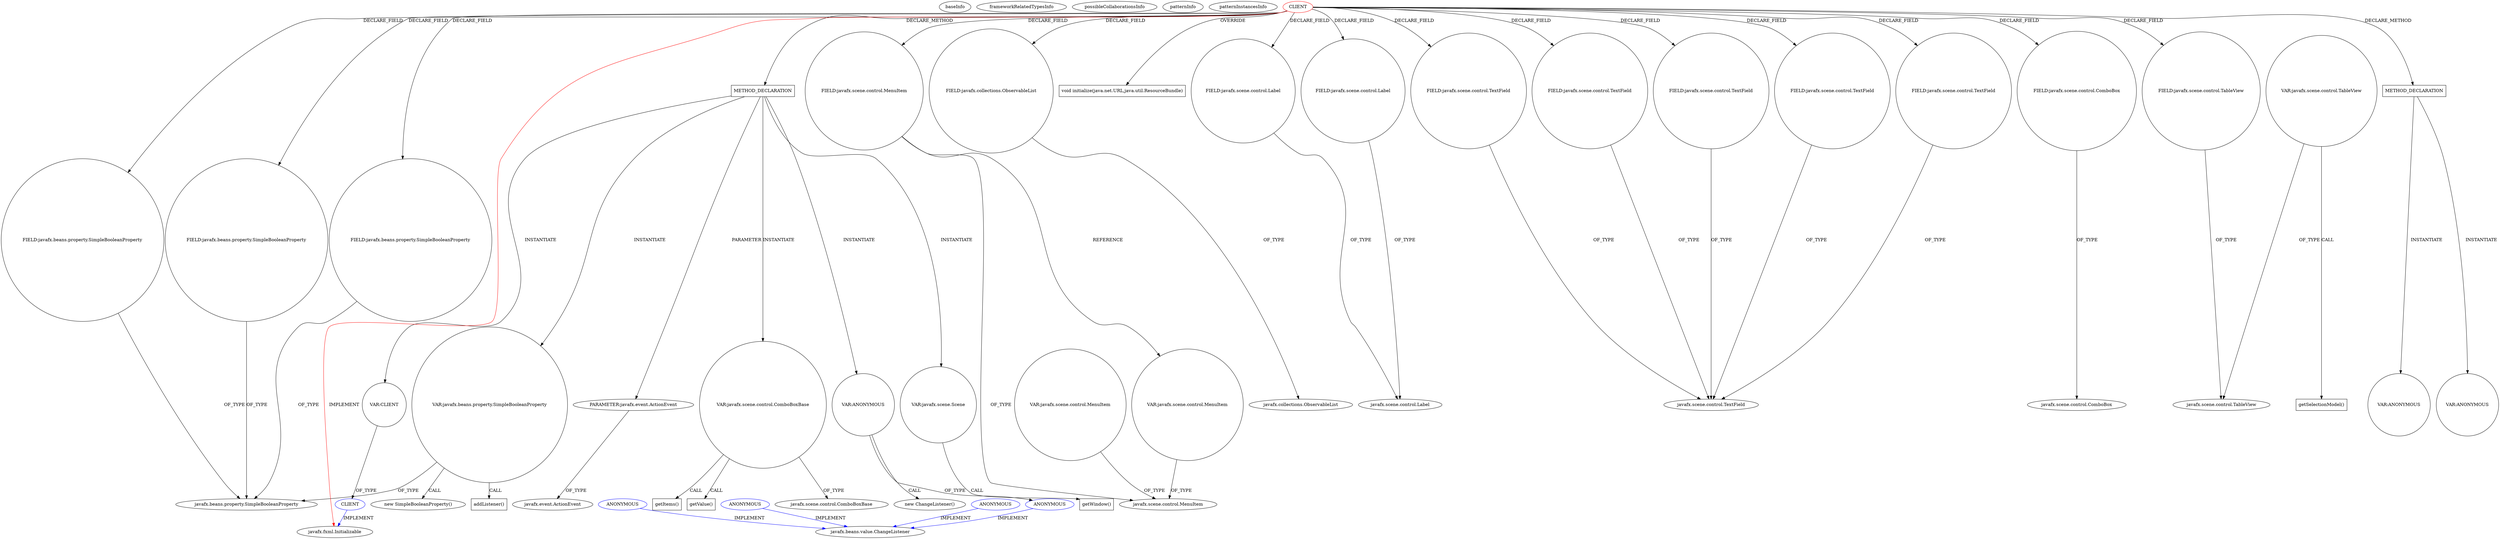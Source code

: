 digraph {
baseInfo[graphId=2863,category="pattern",isAnonymous=false,possibleRelation=true]
frameworkRelatedTypesInfo[0="javafx.fxml.Initializable"]
possibleCollaborationsInfo[0="2863~INSTANTIATION-CLIENT_METHOD_DECLARATION-~javafx.fxml.Initializable ~javafx.beans.value.ChangeListener ~false~true",1="2863~INSTANTIATION-CLIENT_METHOD_DECLARATION-~javafx.fxml.Initializable ~javafx.fxml.Initializable ~false~false"]
patternInfo[frequency=2.0,patternRootClient=0]
patternInstancesInfo[0="hock323-eventManager~/hock323-eventManager/EventManager-master/src/eventManager/controller/pokerTournament/BlindsController.java~BlindsController~2976",1="hock323-eventManager~/hock323-eventManager/EventManager-master/src/eventManager/controller/pokerTournament/TournamentController.java~TournamentController~3009"]
873[label="new SimpleBooleanProperty()",vertexType="CONSTRUCTOR_CALL",isFrameworkType=false]
874[label="VAR:javafx.beans.property.SimpleBooleanProperty",vertexType="VARIABLE_EXPRESION",isFrameworkType=false,shape=circle]
31[label="javafx.beans.property.SimpleBooleanProperty",vertexType="FRAMEWORK_CLASS_TYPE",isFrameworkType=false]
865[label="METHOD_DECLARATION",vertexType="CLIENT_METHOD_DECLARATION",isFrameworkType=false,shape=box]
0[label="CLIENT",vertexType="ROOT_CLIENT_CLASS_DECLARATION",isFrameworkType=false,color=red]
102[label="FIELD:javafx.scene.control.MenuItem",vertexType="FIELD_DECLARATION",isFrameworkType=false,shape=circle]
877[label="VAR:CLIENT",vertexType="VARIABLE_EXPRESION",isFrameworkType=false,shape=circle]
146[label="FIELD:javafx.collections.ObservableList",vertexType="FIELD_DECLARATION",isFrameworkType=false,shape=circle]
147[label="javafx.collections.ObservableList",vertexType="FRAMEWORK_INTERFACE_TYPE",isFrameworkType=false]
866[label="PARAMETER:javafx.event.ActionEvent",vertexType="PARAMETER_DECLARATION",isFrameworkType=false]
596[label="javafx.event.ActionEvent",vertexType="FRAMEWORK_CLASS_TYPE",isFrameworkType=false]
152[label="void initialize(java.net.URL,java.util.ResourceBundle)",vertexType="OVERRIDING_METHOD_DECLARATION",isFrameworkType=false,shape=box]
103[label="javafx.scene.control.MenuItem",vertexType="FRAMEWORK_CLASS_TYPE",isFrameworkType=false]
868[label="VAR:javafx.scene.control.ComboBoxBase",vertexType="VARIABLE_EXPRESION",isFrameworkType=false,shape=circle]
938[label="VAR:javafx.scene.control.MenuItem",vertexType="VARIABLE_EXPRESION",isFrameworkType=false,shape=circle]
942[label="VAR:javafx.scene.control.MenuItem",vertexType="VARIABLE_EXPRESION",isFrameworkType=false,shape=circle]
61[label="FIELD:javafx.scene.control.Label",vertexType="FIELD_DECLARATION",isFrameworkType=false,shape=circle]
27[label="javafx.scene.control.Label",vertexType="FRAMEWORK_CLASS_TYPE",isFrameworkType=false]
75[label="FIELD:javafx.scene.control.Label",vertexType="FIELD_DECLARATION",isFrameworkType=false,shape=circle]
38[label="FIELD:javafx.beans.property.SimpleBooleanProperty",vertexType="FIELD_DECLARATION",isFrameworkType=false,shape=circle]
34[label="FIELD:javafx.beans.property.SimpleBooleanProperty",vertexType="FIELD_DECLARATION",isFrameworkType=false,shape=circle]
138[label="FIELD:javafx.beans.property.SimpleBooleanProperty",vertexType="FIELD_DECLARATION",isFrameworkType=false,shape=circle]
67[label="FIELD:javafx.scene.control.TextField",vertexType="FIELD_DECLARATION",isFrameworkType=false,shape=circle]
6[label="FIELD:javafx.scene.control.TextField",vertexType="FIELD_DECLARATION",isFrameworkType=false,shape=circle]
12[label="FIELD:javafx.scene.control.TextField",vertexType="FIELD_DECLARATION",isFrameworkType=false,shape=circle]
83[label="FIELD:javafx.scene.control.TextField",vertexType="FIELD_DECLARATION",isFrameworkType=false,shape=circle]
130[label="FIELD:javafx.scene.control.TextField",vertexType="FIELD_DECLARATION",isFrameworkType=false,shape=circle]
888[label="VAR:ANONYMOUS",vertexType="VARIABLE_EXPRESION",isFrameworkType=false,shape=circle]
870[label="javafx.scene.control.ComboBoxBase",vertexType="FRAMEWORK_CLASS_TYPE",isFrameworkType=false]
110[label="FIELD:javafx.scene.control.ComboBox",vertexType="FIELD_DECLARATION",isFrameworkType=false,shape=circle]
111[label="javafx.scene.control.ComboBox",vertexType="FRAMEWORK_CLASS_TYPE",isFrameworkType=false]
1[label="javafx.fxml.Initializable",vertexType="FRAMEWORK_INTERFACE_TYPE",isFrameworkType=false]
889[label="ANONYMOUS",vertexType="REFERENCE_ANONYMOUS_DECLARATION",isFrameworkType=false,color=blue]
887[label="new ChangeListener()",vertexType="CONSTRUCTOR_CALL",isFrameworkType=false]
186[label="javafx.beans.value.ChangeListener",vertexType="FRAMEWORK_INTERFACE_TYPE",isFrameworkType=false]
235[label="ANONYMOUS",vertexType="REFERENCE_ANONYMOUS_DECLARATION",isFrameworkType=false,color=blue]
185[label="ANONYMOUS",vertexType="REFERENCE_ANONYMOUS_DECLARATION",isFrameworkType=false,color=blue]
341[label="ANONYMOUS",vertexType="REFERENCE_ANONYMOUS_DECLARATION",isFrameworkType=false,color=blue]
886[label="addListener()",vertexType="INSIDE_CALL",isFrameworkType=false,shape=box]
878[label="CLIENT",vertexType="REFERENCE_CLIENT_CLASS_DECLARATION",isFrameworkType=false,color=blue]
872[label="getItems()",vertexType="INSIDE_CALL",isFrameworkType=false,shape=box]
7[label="javafx.scene.control.TextField",vertexType="FRAMEWORK_CLASS_TYPE",isFrameworkType=false]
880[label="VAR:javafx.scene.Scene",vertexType="VARIABLE_EXPRESION",isFrameworkType=false,shape=circle]
881[label="getWindow()",vertexType="INSIDE_CALL",isFrameworkType=false,shape=box]
869[label="getValue()",vertexType="INSIDE_CALL",isFrameworkType=false,shape=box]
150[label="FIELD:javafx.scene.control.TableView",vertexType="FIELD_DECLARATION",isFrameworkType=false,shape=circle]
151[label="javafx.scene.control.TableView",vertexType="FRAMEWORK_CLASS_TYPE",isFrameworkType=false]
588[label="VAR:javafx.scene.control.TableView",vertexType="VARIABLE_EXPRESION",isFrameworkType=false,shape=circle]
589[label="getSelectionModel()",vertexType="INSIDE_CALL",isFrameworkType=false,shape=box]
439[label="METHOD_DECLARATION",vertexType="CLIENT_METHOD_DECLARATION",isFrameworkType=false,shape=box]
560[label="VAR:ANONYMOUS",vertexType="VARIABLE_EXPRESION",isFrameworkType=false,shape=circle]
503[label="VAR:ANONYMOUS",vertexType="VARIABLE_EXPRESION",isFrameworkType=false,shape=circle]
865->877[label="INSTANTIATE"]
0->12[label="DECLARE_FIELD"]
102->103[label="OF_TYPE"]
878->1[label="IMPLEMENT",color=blue]
888->889[label="OF_TYPE"]
942->103[label="OF_TYPE"]
138->31[label="OF_TYPE"]
185->186[label="IMPLEMENT",color=blue]
439->503[label="INSTANTIATE"]
865->874[label="INSTANTIATE"]
67->7[label="OF_TYPE"]
865->868[label="INSTANTIATE"]
877->878[label="OF_TYPE"]
938->103[label="OF_TYPE"]
0->130[label="DECLARE_FIELD"]
0->61[label="DECLARE_FIELD"]
868->872[label="CALL"]
588->151[label="OF_TYPE"]
874->873[label="CALL"]
341->186[label="IMPLEMENT",color=blue]
34->31[label="OF_TYPE"]
130->7[label="OF_TYPE"]
0->1[label="IMPLEMENT",color=red]
0->34[label="DECLARE_FIELD"]
0->83[label="DECLARE_FIELD"]
0->38[label="DECLARE_FIELD"]
110->111[label="OF_TYPE"]
0->865[label="DECLARE_METHOD"]
865->880[label="INSTANTIATE"]
0->138[label="DECLARE_FIELD"]
0->152[label="OVERRIDE"]
0->439[label="DECLARE_METHOD"]
83->7[label="OF_TYPE"]
146->147[label="OF_TYPE"]
6->7[label="OF_TYPE"]
880->881[label="CALL"]
0->146[label="DECLARE_FIELD"]
868->870[label="OF_TYPE"]
865->866[label="PARAMETER"]
588->589[label="CALL"]
0->110[label="DECLARE_FIELD"]
150->151[label="OF_TYPE"]
888->887[label="CALL"]
75->27[label="OF_TYPE"]
874->886[label="CALL"]
0->150[label="DECLARE_FIELD"]
874->31[label="OF_TYPE"]
439->560[label="INSTANTIATE"]
865->888[label="INSTANTIATE"]
0->67[label="DECLARE_FIELD"]
0->6[label="DECLARE_FIELD"]
868->869[label="CALL"]
12->7[label="OF_TYPE"]
866->596[label="OF_TYPE"]
38->31[label="OF_TYPE"]
61->27[label="OF_TYPE"]
889->186[label="IMPLEMENT",color=blue]
0->75[label="DECLARE_FIELD"]
102->942[label="REFERENCE"]
0->102[label="DECLARE_FIELD"]
235->186[label="IMPLEMENT",color=blue]
}
